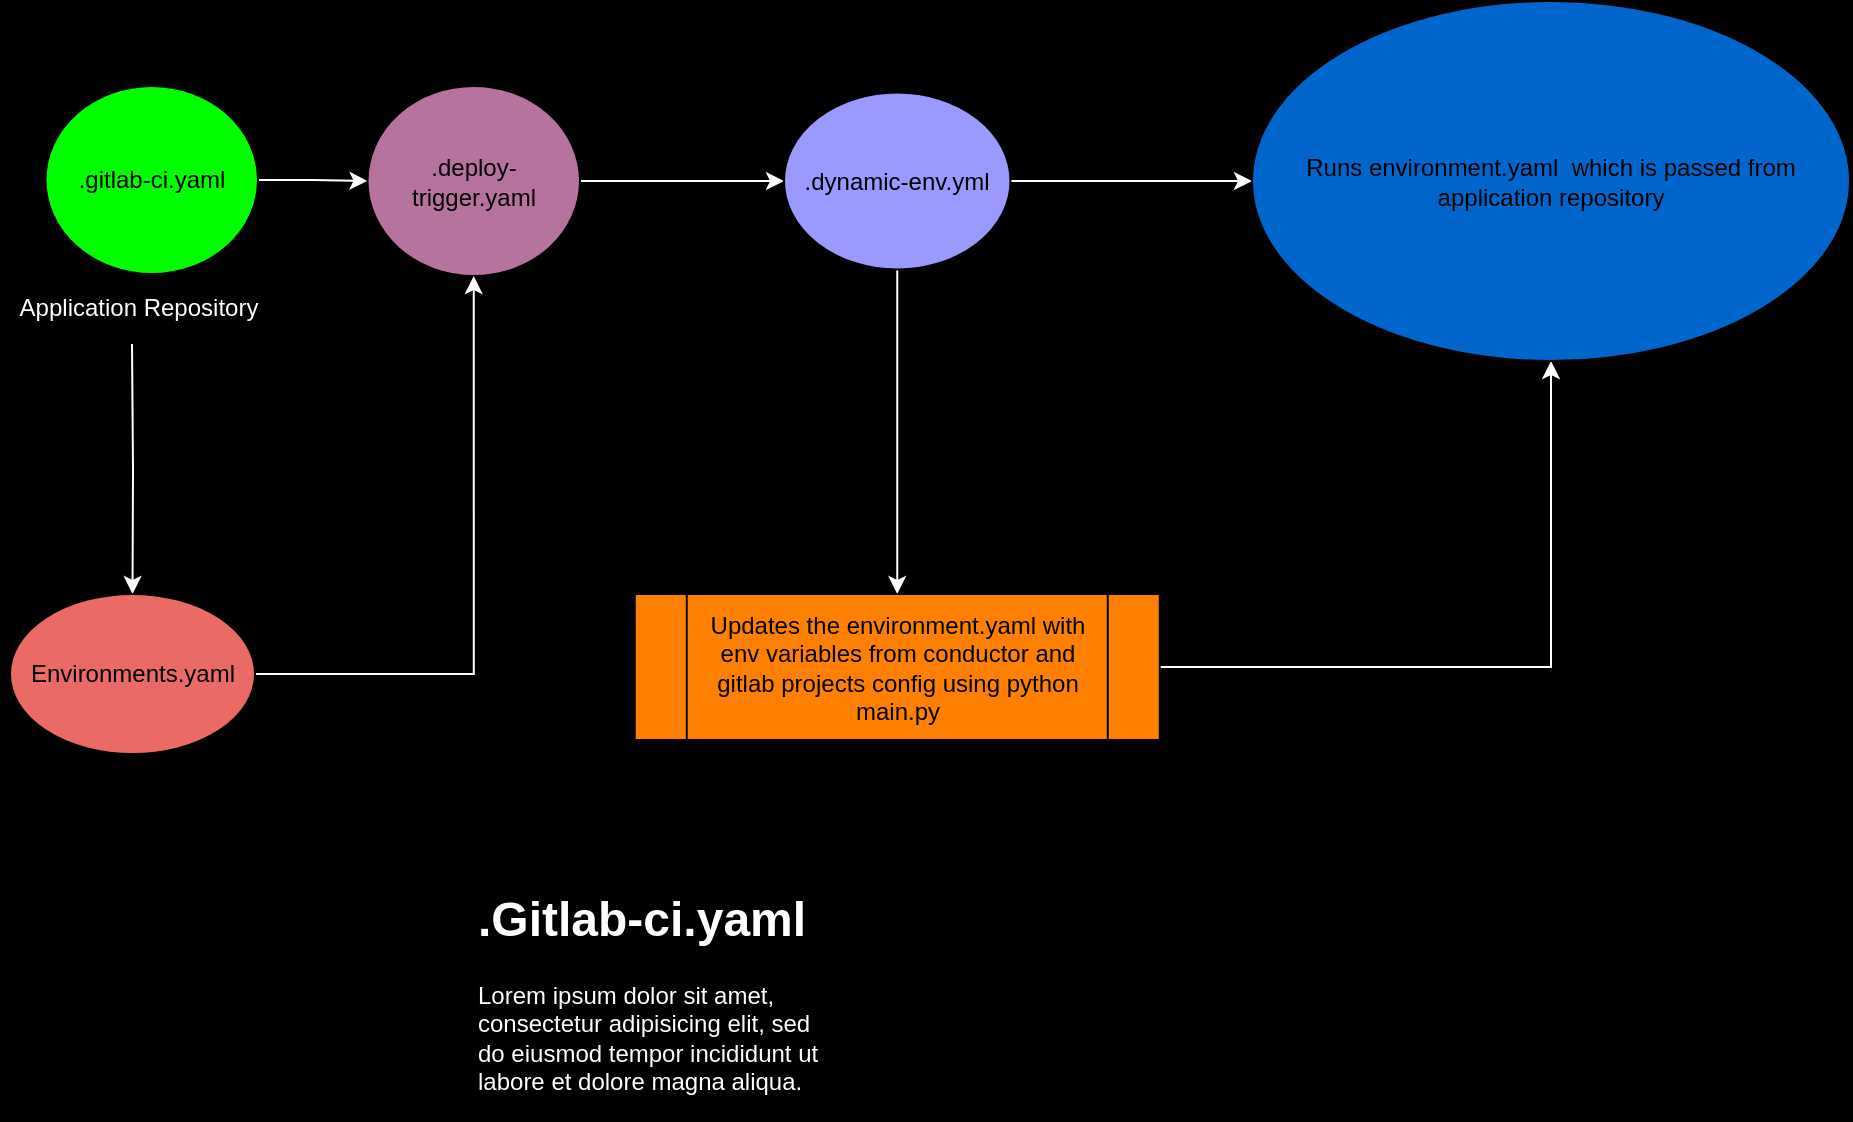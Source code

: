<mxfile version="22.1.0" type="github">
  <diagram name="Page-1" id="6133507b-19e7-1e82-6fc7-422aa6c4b21f">
    <mxGraphModel dx="1242" dy="788" grid="0" gridSize="10" guides="1" tooltips="1" connect="1" arrows="1" fold="1" page="1" pageScale="1" pageWidth="1100" pageHeight="850" background="#000000" math="0" shadow="0">
      <root>
        <mxCell id="0" />
        <mxCell id="1" parent="0" />
        <mxCell id="U2zFYgUi0tcEFoiji4VH-5" value="" style="edgeStyle=orthogonalEdgeStyle;rounded=0;orthogonalLoop=1;jettySize=auto;html=1;strokeColor=#FFFFFF;" parent="1" source="im4OXi0jit8Vrxe3bHxa-66" target="U2zFYgUi0tcEFoiji4VH-4" edge="1">
          <mxGeometry relative="1" as="geometry" />
        </mxCell>
        <mxCell id="im4OXi0jit8Vrxe3bHxa-66" value=".gitlab-ci.yaml" style="ellipse;whiteSpace=wrap;html=1;fillColor=#00FF00;" parent="1" vertex="1">
          <mxGeometry x="106.75" y="191" width="106.25" height="94" as="geometry" />
        </mxCell>
        <mxCell id="U2zFYgUi0tcEFoiji4VH-14" style="edgeStyle=orthogonalEdgeStyle;rounded=0;orthogonalLoop=1;jettySize=auto;html=1;entryX=0;entryY=0.5;entryDx=0;entryDy=0;strokeColor=#FFFFFF;" parent="1" source="U2zFYgUi0tcEFoiji4VH-4" target="U2zFYgUi0tcEFoiji4VH-7" edge="1">
          <mxGeometry relative="1" as="geometry" />
        </mxCell>
        <mxCell id="U2zFYgUi0tcEFoiji4VH-4" value=".deploy-trigger.yaml" style="ellipse;whiteSpace=wrap;html=1;fillColor=#B5739D;" parent="1" vertex="1">
          <mxGeometry x="267.75" y="191" width="106.25" height="95" as="geometry" />
        </mxCell>
        <mxCell id="U2zFYgUi0tcEFoiji4VH-12" value="" style="edgeStyle=orthogonalEdgeStyle;rounded=0;orthogonalLoop=1;jettySize=auto;html=1;strokeColor=#FFFFFF;" parent="1" target="U2zFYgUi0tcEFoiji4VH-11" edge="1">
          <mxGeometry relative="1" as="geometry">
            <mxPoint x="150" y="320" as="sourcePoint" />
          </mxGeometry>
        </mxCell>
        <mxCell id="U2zFYgUi0tcEFoiji4VH-6" value="&lt;span style=&quot;background-color: rgb(0, 0, 0);&quot;&gt;&lt;font color=&quot;#ffffff&quot;&gt;Application Repository&lt;/font&gt;&lt;/span&gt;" style="text;html=1;align=center;verticalAlign=middle;resizable=0;points=[];autosize=1;strokeColor=none;fillColor=none;" parent="1" vertex="1">
          <mxGeometry x="84" y="289" width="137" height="26" as="geometry" />
        </mxCell>
        <mxCell id="U2zFYgUi0tcEFoiji4VH-17" value="" style="edgeStyle=orthogonalEdgeStyle;rounded=0;orthogonalLoop=1;jettySize=auto;html=1;strokeColor=#FFFFFF;" parent="1" source="U2zFYgUi0tcEFoiji4VH-7" target="U2zFYgUi0tcEFoiji4VH-16" edge="1">
          <mxGeometry relative="1" as="geometry" />
        </mxCell>
        <mxCell id="U2zFYgUi0tcEFoiji4VH-21" value="" style="edgeStyle=orthogonalEdgeStyle;rounded=0;orthogonalLoop=1;jettySize=auto;html=1;strokeColor=#FFFFFF;" parent="1" source="U2zFYgUi0tcEFoiji4VH-7" target="U2zFYgUi0tcEFoiji4VH-20" edge="1">
          <mxGeometry relative="1" as="geometry" />
        </mxCell>
        <mxCell id="U2zFYgUi0tcEFoiji4VH-7" value=".dynamic-env.yml" style="ellipse;whiteSpace=wrap;html=1;fillColor=#9999FF;" parent="1" vertex="1">
          <mxGeometry x="476" y="194.25" width="113.25" height="88.5" as="geometry" />
        </mxCell>
        <mxCell id="U2zFYgUi0tcEFoiji4VH-13" style="edgeStyle=orthogonalEdgeStyle;rounded=0;orthogonalLoop=1;jettySize=auto;html=1;entryX=0.5;entryY=1;entryDx=0;entryDy=0;strokeColor=#FFFFFF;" parent="1" source="U2zFYgUi0tcEFoiji4VH-11" target="U2zFYgUi0tcEFoiji4VH-4" edge="1">
          <mxGeometry relative="1" as="geometry" />
        </mxCell>
        <mxCell id="U2zFYgUi0tcEFoiji4VH-11" value="Environments.yaml&lt;br&gt;" style="ellipse;whiteSpace=wrap;html=1;fillColor=#EA6B66;" parent="1" vertex="1">
          <mxGeometry x="89" y="445" width="122.5" height="80" as="geometry" />
        </mxCell>
        <mxCell id="U2zFYgUi0tcEFoiji4VH-18" style="edgeStyle=orthogonalEdgeStyle;rounded=0;orthogonalLoop=1;jettySize=auto;html=1;entryX=0.5;entryY=1;entryDx=0;entryDy=0;strokeColor=#FFFFFF;" parent="1" source="U2zFYgUi0tcEFoiji4VH-16" target="U2zFYgUi0tcEFoiji4VH-20" edge="1">
          <mxGeometry relative="1" as="geometry">
            <mxPoint x="723.95" y="242.2" as="targetPoint" />
          </mxGeometry>
        </mxCell>
        <mxCell id="U2zFYgUi0tcEFoiji4VH-16" value="Updates the environment.yaml with env variables from conductor and gitlab projects config using python main.py" style="shape=process;whiteSpace=wrap;html=1;backgroundOutline=1;fillColor=#FF8000;" parent="1" vertex="1">
          <mxGeometry x="401.38" y="445" width="262.5" height="73" as="geometry" />
        </mxCell>
        <mxCell id="U2zFYgUi0tcEFoiji4VH-20" value="Runs environment.yaml&amp;nbsp; which is passed from application repository" style="ellipse;whiteSpace=wrap;html=1;fillColor=#0066CC;" parent="1" vertex="1">
          <mxGeometry x="710" y="148.5" width="299" height="180" as="geometry" />
        </mxCell>
        <mxCell id="4PAnyTfe0ZqNleL2whG9-1" value="&lt;h1&gt;.Gitlab-ci.yaml&lt;/h1&gt;&lt;p&gt;Lorem ipsum dolor sit amet, consectetur adipisicing elit, sed do eiusmod tempor incididunt ut labore et dolore magna aliqua.&lt;/p&gt;" style="text;html=1;strokeColor=none;fillColor=none;spacing=5;spacingTop=-20;whiteSpace=wrap;overflow=hidden;rounded=0;fontColor=#FFFFFF;" vertex="1" parent="1">
          <mxGeometry x="318" y="588" width="190" height="120" as="geometry" />
        </mxCell>
      </root>
    </mxGraphModel>
  </diagram>
</mxfile>
